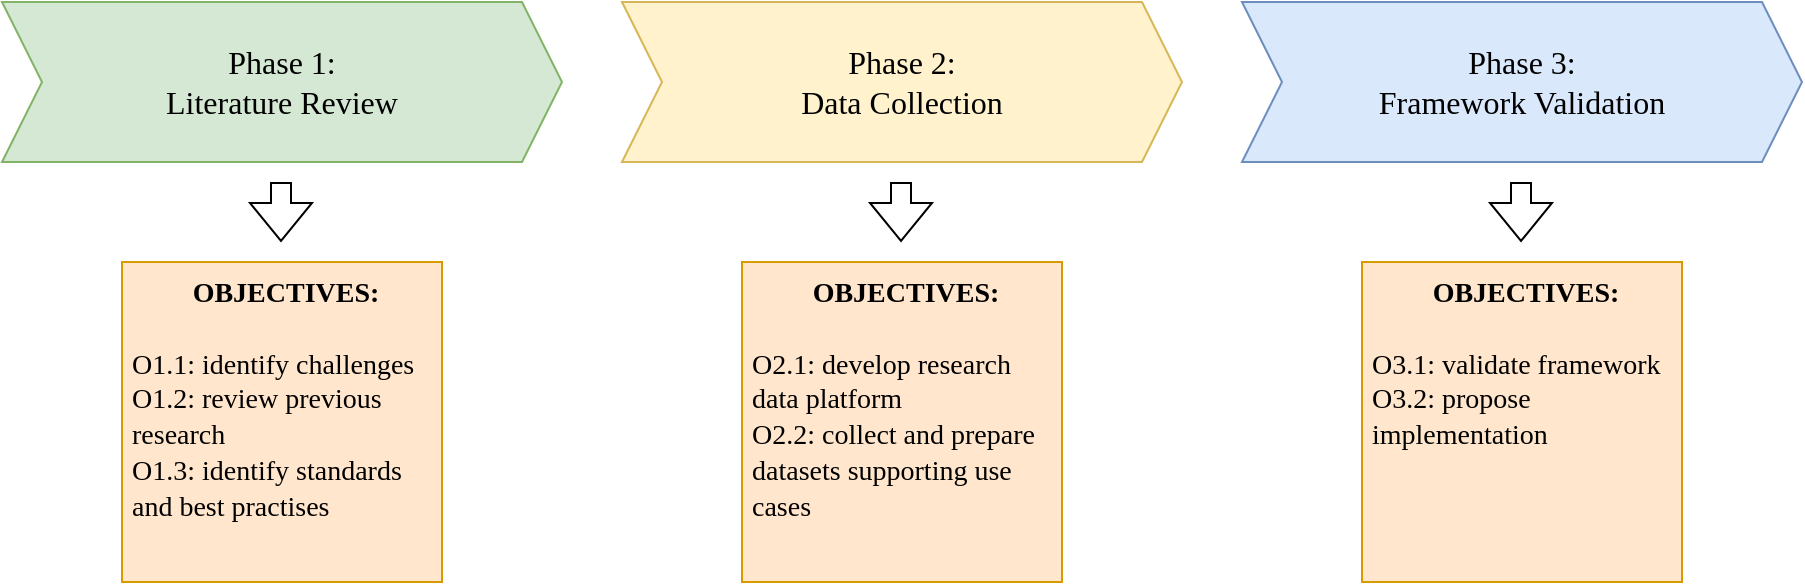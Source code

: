 <mxfile version="24.4.4" type="github">
  <diagram name="Page-1" id="lZEkviJLblyg0YAOjgCU">
    <mxGraphModel dx="1251" dy="1048" grid="1" gridSize="10" guides="1" tooltips="1" connect="1" arrows="1" fold="1" page="1" pageScale="1" pageWidth="2336" pageHeight="1654" math="0" shadow="0">
      <root>
        <mxCell id="0" />
        <mxCell id="1" parent="0" />
        <mxCell id="yZjFJgjHqqyLYMLYZiSa-1" value="&lt;font style=&quot;font-size: 16px;&quot; face=&quot;Times New Roman&quot;&gt;Phase 1:&lt;/font&gt;&lt;div&gt;&lt;font style=&quot;font-size: 16px;&quot; face=&quot;Times New Roman&quot;&gt;Literature Review&lt;/font&gt;&lt;/div&gt;" style="shape=step;perimeter=stepPerimeter;whiteSpace=wrap;html=1;fixedSize=1;fillColor=#d5e8d4;strokeColor=#82b366;" vertex="1" parent="1">
          <mxGeometry x="160" y="320" width="280" height="80" as="geometry" />
        </mxCell>
        <mxCell id="yZjFJgjHqqyLYMLYZiSa-2" value="&lt;font style=&quot;font-size: 16px;&quot; face=&quot;Times New Roman&quot;&gt;Phase 2:&lt;/font&gt;&lt;div&gt;&lt;font style=&quot;font-size: 16px;&quot; face=&quot;Times New Roman&quot;&gt;Data Collection&lt;/font&gt;&lt;/div&gt;" style="shape=step;perimeter=stepPerimeter;whiteSpace=wrap;html=1;fixedSize=1;fillColor=#fff2cc;strokeColor=#d6b656;" vertex="1" parent="1">
          <mxGeometry x="470" y="320" width="280" height="80" as="geometry" />
        </mxCell>
        <mxCell id="yZjFJgjHqqyLYMLYZiSa-3" value="&lt;font face=&quot;Times New Roman&quot; style=&quot;font-size: 16px;&quot;&gt;Phase 3:&lt;/font&gt;&lt;div&gt;&lt;font face=&quot;Times New Roman&quot; style=&quot;font-size: 16px;&quot;&gt;Framework Validation&lt;/font&gt;&lt;/div&gt;" style="shape=step;perimeter=stepPerimeter;whiteSpace=wrap;html=1;fixedSize=1;fillColor=#dae8fc;strokeColor=#6c8ebf;" vertex="1" parent="1">
          <mxGeometry x="780" y="320" width="280" height="80" as="geometry" />
        </mxCell>
        <mxCell id="yZjFJgjHqqyLYMLYZiSa-4" value="&lt;b style=&quot;font-size: 14px;&quot;&gt;&lt;font style=&quot;font-size: 14px;&quot; face=&quot;Times New Roman&quot;&gt;OBJECTIVES:&lt;/font&gt;&lt;/b&gt;&lt;div style=&quot;font-size: 14px;&quot;&gt;&lt;font style=&quot;font-size: 14px;&quot; face=&quot;Times New Roman&quot;&gt;&lt;br&gt;&lt;/font&gt;&lt;/div&gt;&lt;div style=&quot;text-align: left; font-size: 14px;&quot;&gt;&lt;font style=&quot;font-size: 14px;&quot; face=&quot;Times New Roman&quot;&gt;O1.1: identify challenges&lt;/font&gt;&lt;/div&gt;&lt;div style=&quot;text-align: left; font-size: 14px;&quot;&gt;&lt;font style=&quot;font-size: 14px;&quot; face=&quot;Times New Roman&quot;&gt;O1.2: review previous research&lt;/font&gt;&lt;/div&gt;&lt;div style=&quot;text-align: left; font-size: 14px;&quot;&gt;&lt;font style=&quot;font-size: 14px;&quot; face=&quot;Times New Roman&quot;&gt;O1.3: identify standards and best practises&lt;/font&gt;&lt;/div&gt;" style="whiteSpace=wrap;html=1;aspect=fixed;fillColor=#ffe6cc;strokeColor=#d79b00;verticalAlign=top;spacingLeft=4;" vertex="1" parent="1">
          <mxGeometry x="220" y="450" width="160" height="160" as="geometry" />
        </mxCell>
        <mxCell id="yZjFJgjHqqyLYMLYZiSa-8" value="" style="shape=flexArrow;endArrow=classic;html=1;rounded=0;" edge="1" parent="1">
          <mxGeometry width="50" height="50" relative="1" as="geometry">
            <mxPoint x="299.5" y="410" as="sourcePoint" />
            <mxPoint x="299.5" y="440" as="targetPoint" />
          </mxGeometry>
        </mxCell>
        <mxCell id="yZjFJgjHqqyLYMLYZiSa-9" value="" style="shape=flexArrow;endArrow=classic;html=1;rounded=0;" edge="1" parent="1">
          <mxGeometry width="50" height="50" relative="1" as="geometry">
            <mxPoint x="609.5" y="410" as="sourcePoint" />
            <mxPoint x="609.5" y="440" as="targetPoint" />
          </mxGeometry>
        </mxCell>
        <mxCell id="yZjFJgjHqqyLYMLYZiSa-10" value="" style="shape=flexArrow;endArrow=classic;html=1;rounded=0;" edge="1" parent="1">
          <mxGeometry width="50" height="50" relative="1" as="geometry">
            <mxPoint x="919.5" y="410" as="sourcePoint" />
            <mxPoint x="919.5" y="440" as="targetPoint" />
          </mxGeometry>
        </mxCell>
        <mxCell id="yZjFJgjHqqyLYMLYZiSa-11" value="&lt;b style=&quot;font-size: 14px;&quot;&gt;&lt;font style=&quot;font-size: 14px;&quot; face=&quot;Times New Roman&quot;&gt;OBJECTIVES:&lt;/font&gt;&lt;/b&gt;&lt;div style=&quot;font-size: 14px;&quot;&gt;&lt;font style=&quot;font-size: 14px;&quot; face=&quot;Times New Roman&quot;&gt;&lt;br&gt;&lt;/font&gt;&lt;/div&gt;&lt;div style=&quot;text-align: left; font-size: 14px;&quot;&gt;&lt;font style=&quot;font-size: 14px;&quot; face=&quot;Times New Roman&quot;&gt;O2.1: develop research data platform&lt;br&gt;&lt;/font&gt;&lt;/div&gt;&lt;div style=&quot;text-align: left; font-size: 14px;&quot;&gt;&lt;font style=&quot;font-size: 14px;&quot; face=&quot;Times New Roman&quot;&gt;O2.2: collect and prepare datasets supporting use cases&amp;nbsp;&lt;/font&gt;&lt;/div&gt;" style="whiteSpace=wrap;html=1;aspect=fixed;fillColor=#ffe6cc;strokeColor=#d79b00;verticalAlign=top;spacingLeft=4;" vertex="1" parent="1">
          <mxGeometry x="530" y="450" width="160" height="160" as="geometry" />
        </mxCell>
        <mxCell id="yZjFJgjHqqyLYMLYZiSa-12" value="&lt;b style=&quot;font-size: 14px;&quot;&gt;&lt;font style=&quot;font-size: 14px;&quot; face=&quot;Times New Roman&quot;&gt;OBJECTIVES:&lt;/font&gt;&lt;/b&gt;&lt;div style=&quot;font-size: 14px;&quot;&gt;&lt;font style=&quot;font-size: 14px;&quot; face=&quot;Times New Roman&quot;&gt;&lt;br&gt;&lt;/font&gt;&lt;/div&gt;&lt;div style=&quot;text-align: left; font-size: 14px;&quot;&gt;&lt;font style=&quot;font-size: 14px;&quot; face=&quot;Times New Roman&quot;&gt;O3.1: validate framework&lt;/font&gt;&lt;/div&gt;&lt;div style=&quot;text-align: left; font-size: 14px;&quot;&gt;&lt;font face=&quot;Times New Roman&quot;&gt;O3.2: propose implementation&lt;/font&gt;&lt;/div&gt;" style="whiteSpace=wrap;html=1;aspect=fixed;fillColor=#ffe6cc;strokeColor=#d79b00;verticalAlign=top;spacingLeft=4;" vertex="1" parent="1">
          <mxGeometry x="840" y="450" width="160" height="160" as="geometry" />
        </mxCell>
      </root>
    </mxGraphModel>
  </diagram>
</mxfile>
